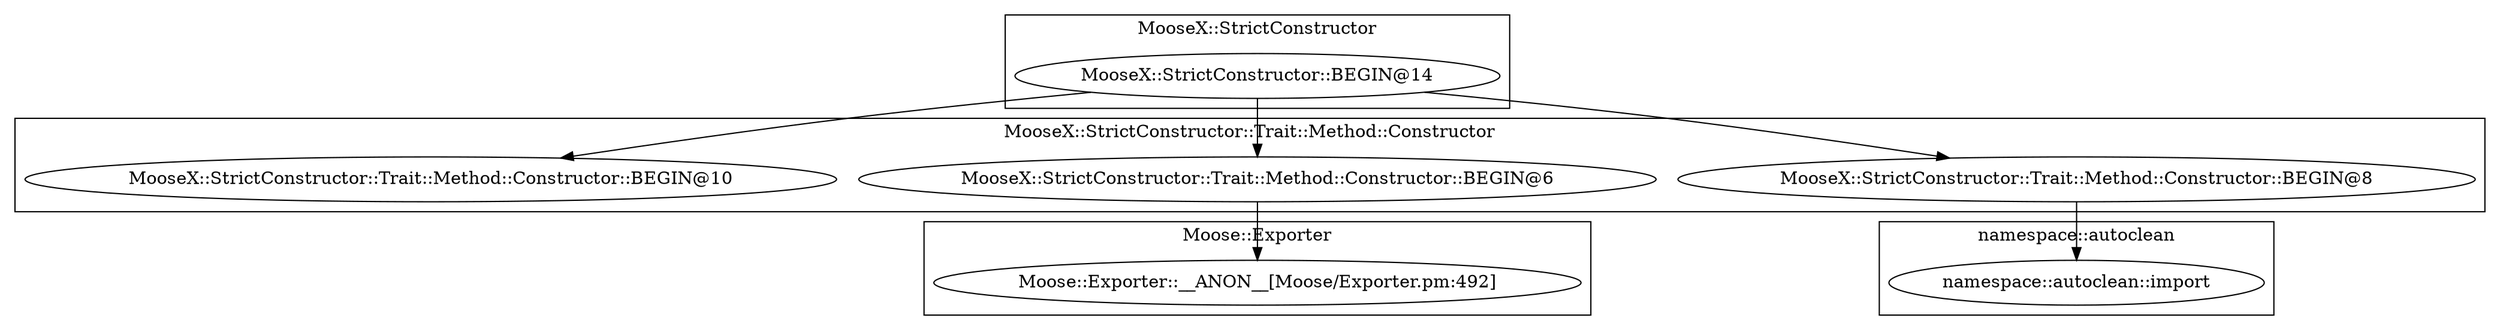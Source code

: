 digraph {
graph [overlap=false]
subgraph cluster_MooseX_StrictConstructor_Trait_Method_Constructor {
	label="MooseX::StrictConstructor::Trait::Method::Constructor";
	"MooseX::StrictConstructor::Trait::Method::Constructor::BEGIN@6";
	"MooseX::StrictConstructor::Trait::Method::Constructor::BEGIN@8";
	"MooseX::StrictConstructor::Trait::Method::Constructor::BEGIN@10";
}
subgraph cluster_MooseX_StrictConstructor {
	label="MooseX::StrictConstructor";
	"MooseX::StrictConstructor::BEGIN@14";
}
subgraph cluster_Moose_Exporter {
	label="Moose::Exporter";
	"Moose::Exporter::__ANON__[Moose/Exporter.pm:492]";
}
subgraph cluster_namespace_autoclean {
	label="namespace::autoclean";
	"namespace::autoclean::import";
}
"MooseX::StrictConstructor::BEGIN@14" -> "MooseX::StrictConstructor::Trait::Method::Constructor::BEGIN@8";
"MooseX::StrictConstructor::Trait::Method::Constructor::BEGIN@6" -> "Moose::Exporter::__ANON__[Moose/Exporter.pm:492]";
"MooseX::StrictConstructor::BEGIN@14" -> "MooseX::StrictConstructor::Trait::Method::Constructor::BEGIN@6";
"MooseX::StrictConstructor::Trait::Method::Constructor::BEGIN@8" -> "namespace::autoclean::import";
"MooseX::StrictConstructor::BEGIN@14" -> "MooseX::StrictConstructor::Trait::Method::Constructor::BEGIN@10";
}
